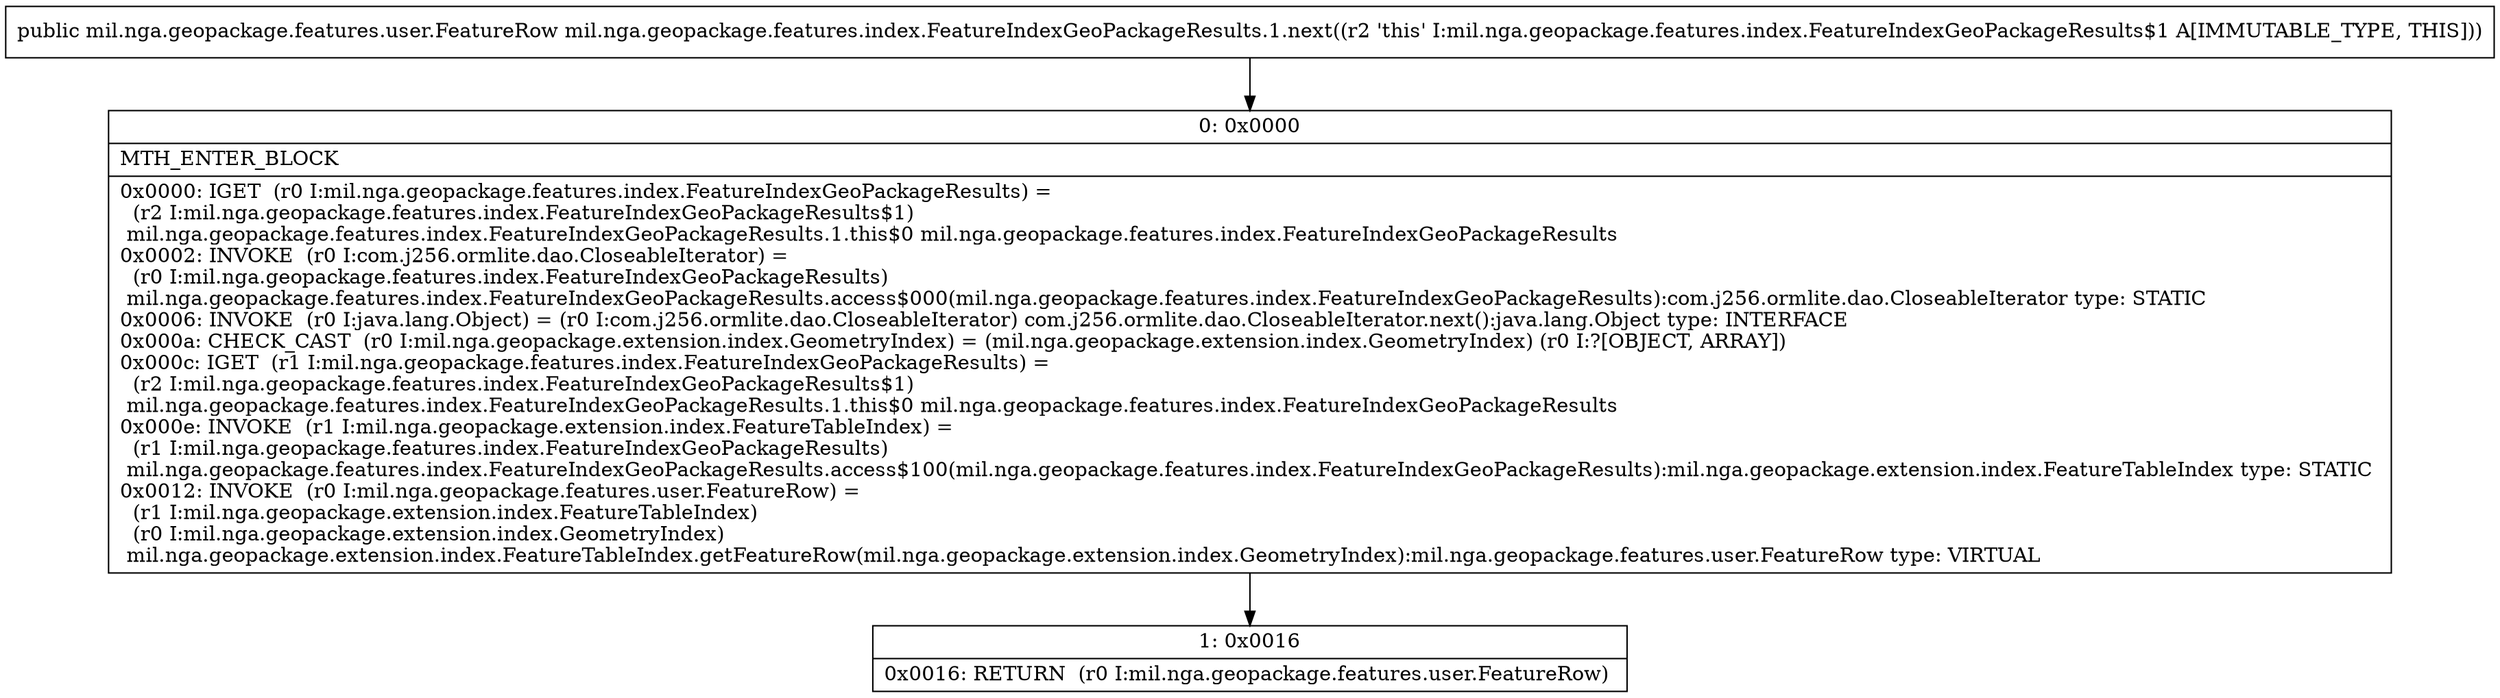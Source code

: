 digraph "CFG formil.nga.geopackage.features.index.FeatureIndexGeoPackageResults.1.next()Lmil\/nga\/geopackage\/features\/user\/FeatureRow;" {
Node_0 [shape=record,label="{0\:\ 0x0000|MTH_ENTER_BLOCK\l|0x0000: IGET  (r0 I:mil.nga.geopackage.features.index.FeatureIndexGeoPackageResults) = \l  (r2 I:mil.nga.geopackage.features.index.FeatureIndexGeoPackageResults$1)\l mil.nga.geopackage.features.index.FeatureIndexGeoPackageResults.1.this$0 mil.nga.geopackage.features.index.FeatureIndexGeoPackageResults \l0x0002: INVOKE  (r0 I:com.j256.ormlite.dao.CloseableIterator) = \l  (r0 I:mil.nga.geopackage.features.index.FeatureIndexGeoPackageResults)\l mil.nga.geopackage.features.index.FeatureIndexGeoPackageResults.access$000(mil.nga.geopackage.features.index.FeatureIndexGeoPackageResults):com.j256.ormlite.dao.CloseableIterator type: STATIC \l0x0006: INVOKE  (r0 I:java.lang.Object) = (r0 I:com.j256.ormlite.dao.CloseableIterator) com.j256.ormlite.dao.CloseableIterator.next():java.lang.Object type: INTERFACE \l0x000a: CHECK_CAST  (r0 I:mil.nga.geopackage.extension.index.GeometryIndex) = (mil.nga.geopackage.extension.index.GeometryIndex) (r0 I:?[OBJECT, ARRAY]) \l0x000c: IGET  (r1 I:mil.nga.geopackage.features.index.FeatureIndexGeoPackageResults) = \l  (r2 I:mil.nga.geopackage.features.index.FeatureIndexGeoPackageResults$1)\l mil.nga.geopackage.features.index.FeatureIndexGeoPackageResults.1.this$0 mil.nga.geopackage.features.index.FeatureIndexGeoPackageResults \l0x000e: INVOKE  (r1 I:mil.nga.geopackage.extension.index.FeatureTableIndex) = \l  (r1 I:mil.nga.geopackage.features.index.FeatureIndexGeoPackageResults)\l mil.nga.geopackage.features.index.FeatureIndexGeoPackageResults.access$100(mil.nga.geopackage.features.index.FeatureIndexGeoPackageResults):mil.nga.geopackage.extension.index.FeatureTableIndex type: STATIC \l0x0012: INVOKE  (r0 I:mil.nga.geopackage.features.user.FeatureRow) = \l  (r1 I:mil.nga.geopackage.extension.index.FeatureTableIndex)\l  (r0 I:mil.nga.geopackage.extension.index.GeometryIndex)\l mil.nga.geopackage.extension.index.FeatureTableIndex.getFeatureRow(mil.nga.geopackage.extension.index.GeometryIndex):mil.nga.geopackage.features.user.FeatureRow type: VIRTUAL \l}"];
Node_1 [shape=record,label="{1\:\ 0x0016|0x0016: RETURN  (r0 I:mil.nga.geopackage.features.user.FeatureRow) \l}"];
MethodNode[shape=record,label="{public mil.nga.geopackage.features.user.FeatureRow mil.nga.geopackage.features.index.FeatureIndexGeoPackageResults.1.next((r2 'this' I:mil.nga.geopackage.features.index.FeatureIndexGeoPackageResults$1 A[IMMUTABLE_TYPE, THIS])) }"];
MethodNode -> Node_0;
Node_0 -> Node_1;
}

